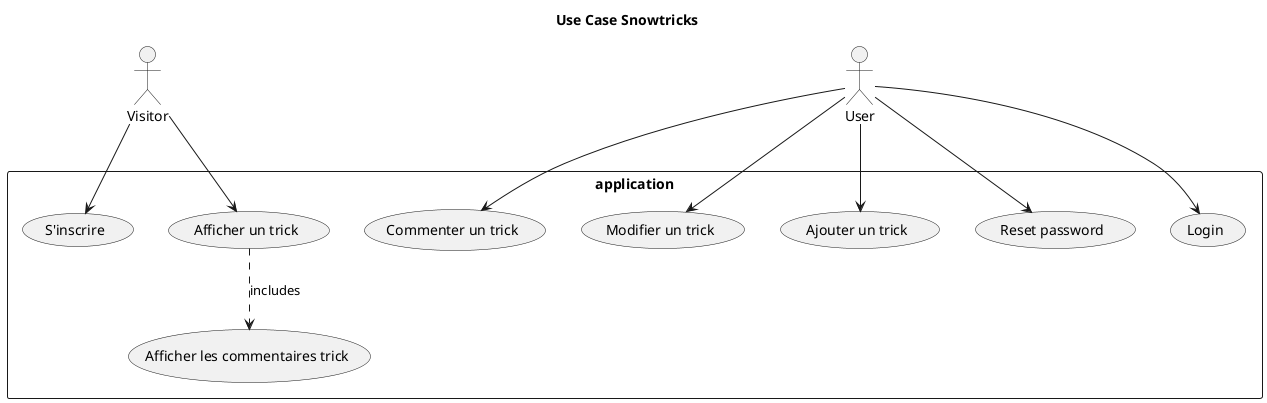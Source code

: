 @startuml Use Case Snowtricks
  title Use Case Snowtricks

  skinparam packageStyle rect
  skinparam shadowing false

  actor Visitor as visitor
  actor User as user

  rectangle application {
      (S'inscrire) as registerUser
      (Commenter un trick) as commentTrick
      (Modifier un trick) as editTrick
      (Afficher un trick) as displayTrick
      (Afficher les commentaires trick) as displayTrickComments
      (Ajouter un trick) as addTrick
      (Reset password) as resetPassword
      (Login) as loginUser
  }

  visitor --> registerUser
  visitor --> displayTrick

  user --> loginUser
  user --> commentTrick
  user --> addTrick
  user --> editTrick
  user --> resetPassword

  displayTrick ..> displayTrickComments : includes
@enduml

